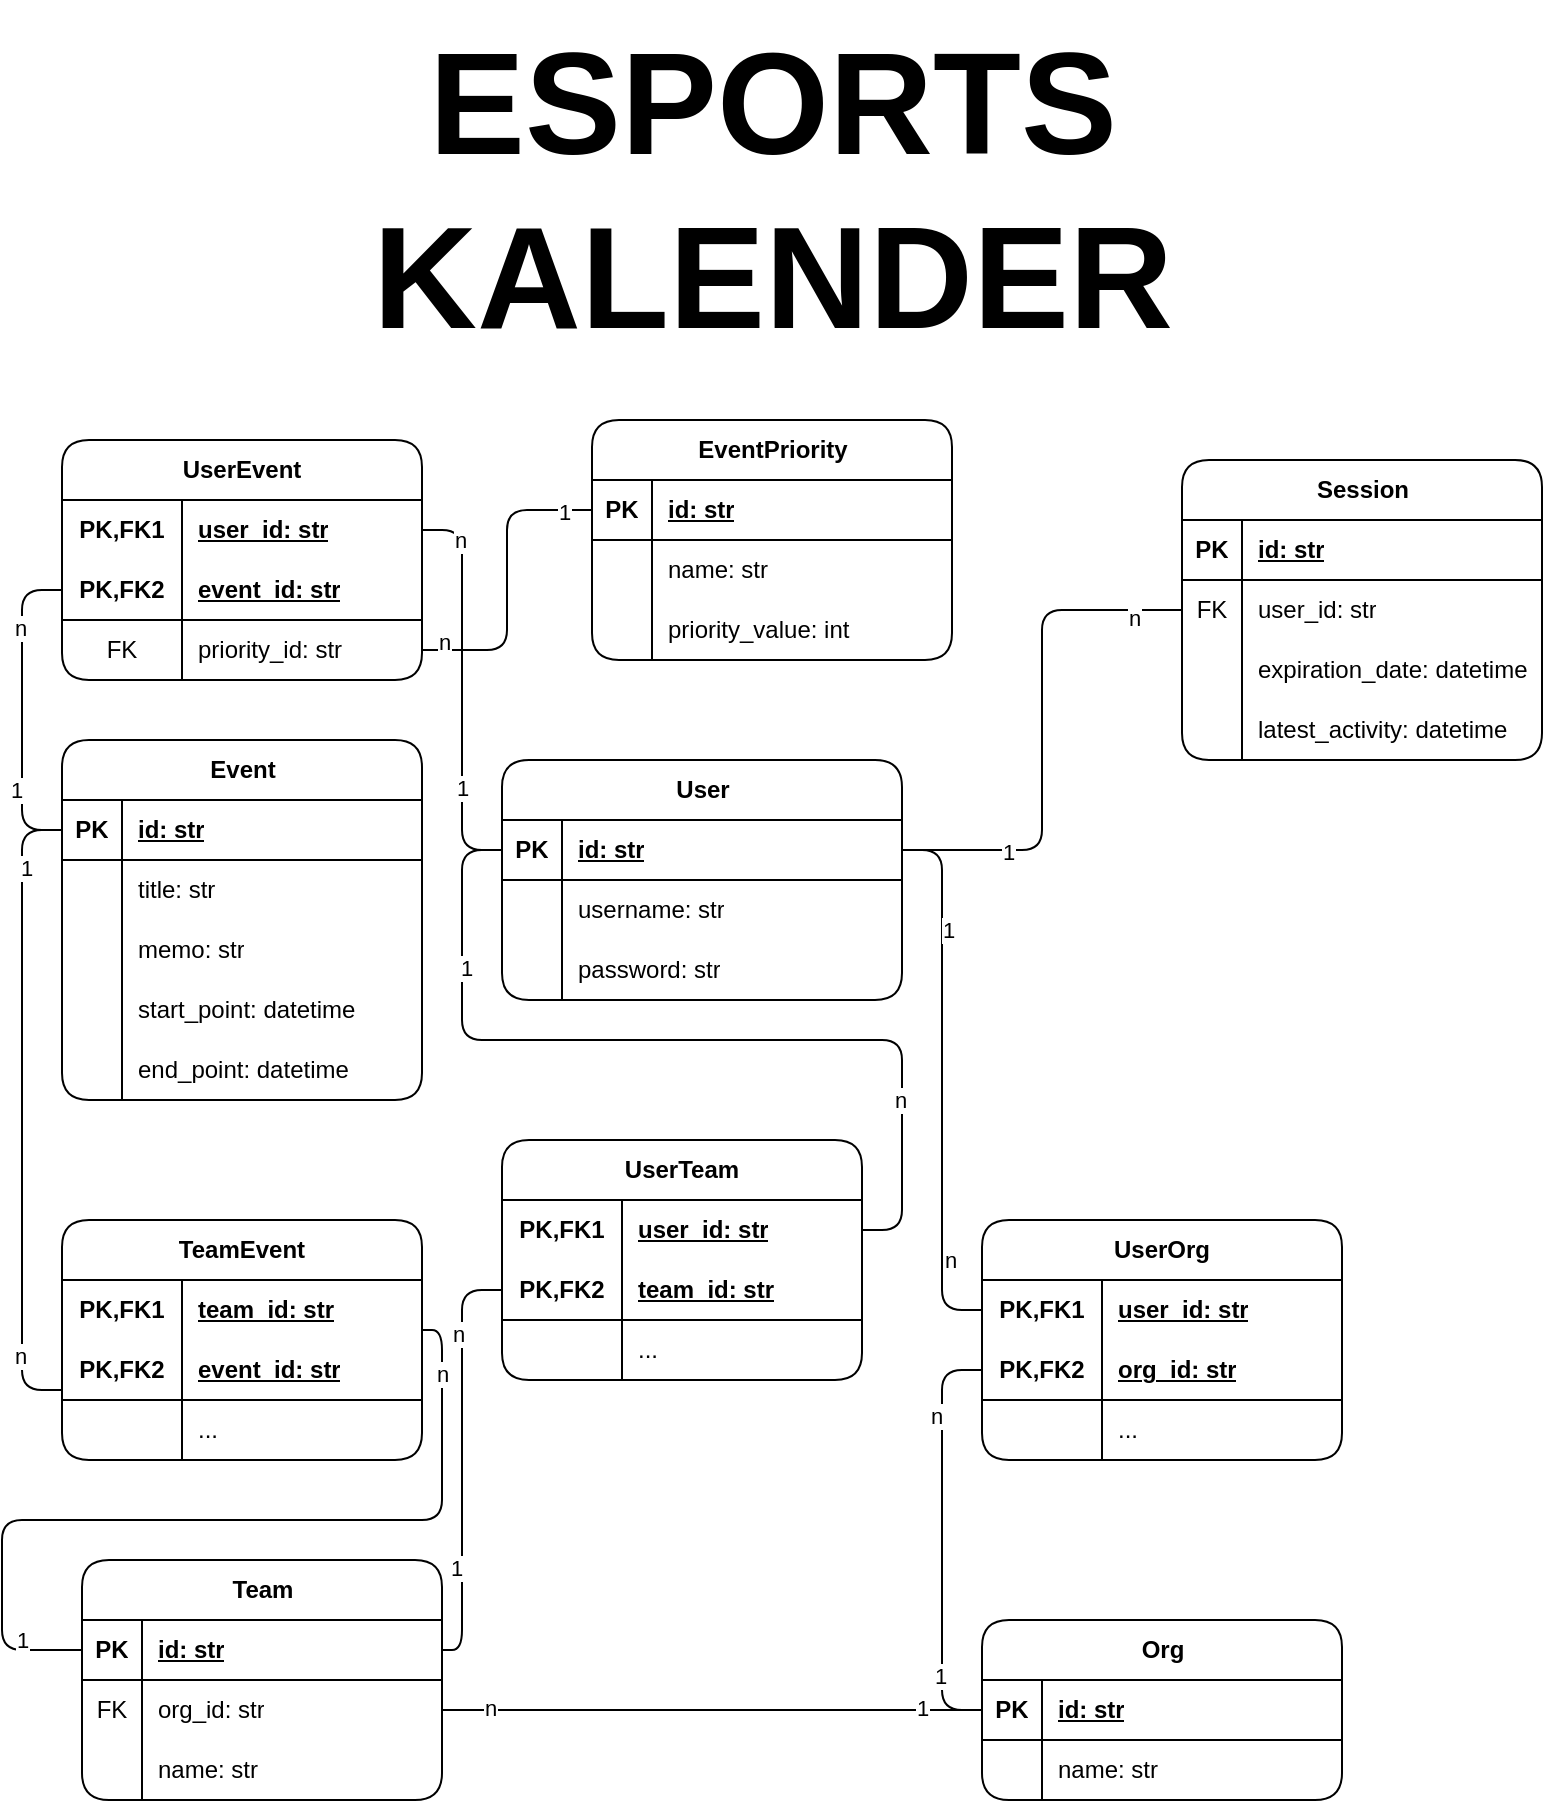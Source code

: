 <mxfile version="21.2.1" type="device">
  <diagram id="R2lEEEUBdFMjLlhIrx00" name="Page-1">
    <mxGraphModel dx="989" dy="549" grid="1" gridSize="10" guides="1" tooltips="1" connect="1" arrows="1" fold="1" page="1" pageScale="1" pageWidth="850" pageHeight="1100" background="none" math="0" shadow="0" extFonts="Permanent Marker^https://fonts.googleapis.com/css?family=Permanent+Marker">
      <root>
        <mxCell id="0" />
        <mxCell id="1" parent="0" />
        <mxCell id="Rn2ORhueUKWl3NBrO15G-1" value="Session" style="shape=table;startSize=30;container=1;collapsible=1;childLayout=tableLayout;fixedRows=1;rowLines=0;fontStyle=1;align=center;resizeLast=1;html=1;rounded=1;" parent="1" vertex="1">
          <mxGeometry x="630" y="280" width="180" height="150" as="geometry" />
        </mxCell>
        <mxCell id="Rn2ORhueUKWl3NBrO15G-2" value="" style="shape=tableRow;horizontal=0;startSize=0;swimlaneHead=0;swimlaneBody=0;fillColor=none;collapsible=0;dropTarget=0;points=[[0,0.5],[1,0.5]];portConstraint=eastwest;top=0;left=0;right=0;bottom=1;rounded=1;" parent="Rn2ORhueUKWl3NBrO15G-1" vertex="1">
          <mxGeometry y="30" width="180" height="30" as="geometry" />
        </mxCell>
        <mxCell id="Rn2ORhueUKWl3NBrO15G-3" value="PK" style="shape=partialRectangle;connectable=0;fillColor=none;top=0;left=0;bottom=0;right=0;fontStyle=1;overflow=hidden;whiteSpace=wrap;html=1;rounded=1;" parent="Rn2ORhueUKWl3NBrO15G-2" vertex="1">
          <mxGeometry width="30" height="30" as="geometry">
            <mxRectangle width="30" height="30" as="alternateBounds" />
          </mxGeometry>
        </mxCell>
        <mxCell id="Rn2ORhueUKWl3NBrO15G-4" value="id: str" style="shape=partialRectangle;connectable=0;fillColor=none;top=0;left=0;bottom=0;right=0;align=left;spacingLeft=6;fontStyle=5;overflow=hidden;whiteSpace=wrap;html=1;rounded=1;" parent="Rn2ORhueUKWl3NBrO15G-2" vertex="1">
          <mxGeometry x="30" width="150" height="30" as="geometry">
            <mxRectangle width="150" height="30" as="alternateBounds" />
          </mxGeometry>
        </mxCell>
        <mxCell id="Rn2ORhueUKWl3NBrO15G-5" value="" style="shape=tableRow;horizontal=0;startSize=0;swimlaneHead=0;swimlaneBody=0;fillColor=none;collapsible=0;dropTarget=0;points=[[0,0.5],[1,0.5]];portConstraint=eastwest;top=0;left=0;right=0;bottom=0;rounded=1;" parent="Rn2ORhueUKWl3NBrO15G-1" vertex="1">
          <mxGeometry y="60" width="180" height="30" as="geometry" />
        </mxCell>
        <mxCell id="Rn2ORhueUKWl3NBrO15G-6" value="FK" style="shape=partialRectangle;connectable=0;fillColor=none;top=0;left=0;bottom=0;right=0;editable=1;overflow=hidden;whiteSpace=wrap;html=1;rounded=1;" parent="Rn2ORhueUKWl3NBrO15G-5" vertex="1">
          <mxGeometry width="30" height="30" as="geometry">
            <mxRectangle width="30" height="30" as="alternateBounds" />
          </mxGeometry>
        </mxCell>
        <mxCell id="Rn2ORhueUKWl3NBrO15G-7" value="user_id: str" style="shape=partialRectangle;connectable=0;fillColor=none;top=0;left=0;bottom=0;right=0;align=left;spacingLeft=6;overflow=hidden;whiteSpace=wrap;html=1;rounded=1;" parent="Rn2ORhueUKWl3NBrO15G-5" vertex="1">
          <mxGeometry x="30" width="150" height="30" as="geometry">
            <mxRectangle width="150" height="30" as="alternateBounds" />
          </mxGeometry>
        </mxCell>
        <mxCell id="Rn2ORhueUKWl3NBrO15G-8" value="" style="shape=tableRow;horizontal=0;startSize=0;swimlaneHead=0;swimlaneBody=0;fillColor=none;collapsible=0;dropTarget=0;points=[[0,0.5],[1,0.5]];portConstraint=eastwest;top=0;left=0;right=0;bottom=0;rounded=1;" parent="Rn2ORhueUKWl3NBrO15G-1" vertex="1">
          <mxGeometry y="90" width="180" height="30" as="geometry" />
        </mxCell>
        <mxCell id="Rn2ORhueUKWl3NBrO15G-9" value="" style="shape=partialRectangle;connectable=0;fillColor=none;top=0;left=0;bottom=0;right=0;editable=1;overflow=hidden;whiteSpace=wrap;html=1;rounded=1;" parent="Rn2ORhueUKWl3NBrO15G-8" vertex="1">
          <mxGeometry width="30" height="30" as="geometry">
            <mxRectangle width="30" height="30" as="alternateBounds" />
          </mxGeometry>
        </mxCell>
        <mxCell id="Rn2ORhueUKWl3NBrO15G-10" value="expiration_date: datetime" style="shape=partialRectangle;connectable=0;fillColor=none;top=0;left=0;bottom=0;right=0;align=left;spacingLeft=6;overflow=hidden;whiteSpace=wrap;html=1;rounded=1;" parent="Rn2ORhueUKWl3NBrO15G-8" vertex="1">
          <mxGeometry x="30" width="150" height="30" as="geometry">
            <mxRectangle width="150" height="30" as="alternateBounds" />
          </mxGeometry>
        </mxCell>
        <mxCell id="Rn2ORhueUKWl3NBrO15G-11" value="" style="shape=tableRow;horizontal=0;startSize=0;swimlaneHead=0;swimlaneBody=0;fillColor=none;collapsible=0;dropTarget=0;points=[[0,0.5],[1,0.5]];portConstraint=eastwest;top=0;left=0;right=0;bottom=0;rounded=1;" parent="Rn2ORhueUKWl3NBrO15G-1" vertex="1">
          <mxGeometry y="120" width="180" height="30" as="geometry" />
        </mxCell>
        <mxCell id="Rn2ORhueUKWl3NBrO15G-12" value="" style="shape=partialRectangle;connectable=0;fillColor=none;top=0;left=0;bottom=0;right=0;editable=1;overflow=hidden;whiteSpace=wrap;html=1;rounded=1;" parent="Rn2ORhueUKWl3NBrO15G-11" vertex="1">
          <mxGeometry width="30" height="30" as="geometry">
            <mxRectangle width="30" height="30" as="alternateBounds" />
          </mxGeometry>
        </mxCell>
        <mxCell id="Rn2ORhueUKWl3NBrO15G-13" value="latest_activity: datetime" style="shape=partialRectangle;connectable=0;fillColor=none;top=0;left=0;bottom=0;right=0;align=left;spacingLeft=6;overflow=hidden;whiteSpace=wrap;html=1;rounded=1;" parent="Rn2ORhueUKWl3NBrO15G-11" vertex="1">
          <mxGeometry x="30" width="150" height="30" as="geometry">
            <mxRectangle width="150" height="30" as="alternateBounds" />
          </mxGeometry>
        </mxCell>
        <mxCell id="Rn2ORhueUKWl3NBrO15G-14" value="User" style="shape=table;startSize=30;container=1;collapsible=1;childLayout=tableLayout;fixedRows=1;rowLines=0;fontStyle=1;align=center;resizeLast=1;html=1;rounded=1;" parent="1" vertex="1">
          <mxGeometry x="290" y="430" width="200" height="120" as="geometry" />
        </mxCell>
        <mxCell id="Rn2ORhueUKWl3NBrO15G-15" value="" style="shape=tableRow;horizontal=0;startSize=0;swimlaneHead=0;swimlaneBody=0;fillColor=none;collapsible=0;dropTarget=0;points=[[0,0.5],[1,0.5]];portConstraint=eastwest;top=0;left=0;right=0;bottom=1;rounded=1;" parent="Rn2ORhueUKWl3NBrO15G-14" vertex="1">
          <mxGeometry y="30" width="200" height="30" as="geometry" />
        </mxCell>
        <mxCell id="Rn2ORhueUKWl3NBrO15G-16" value="PK" style="shape=partialRectangle;connectable=0;fillColor=none;top=0;left=0;bottom=0;right=0;fontStyle=1;overflow=hidden;whiteSpace=wrap;html=1;rounded=1;" parent="Rn2ORhueUKWl3NBrO15G-15" vertex="1">
          <mxGeometry width="30" height="30" as="geometry">
            <mxRectangle width="30" height="30" as="alternateBounds" />
          </mxGeometry>
        </mxCell>
        <mxCell id="Rn2ORhueUKWl3NBrO15G-17" value="id: str" style="shape=partialRectangle;connectable=0;fillColor=none;top=0;left=0;bottom=0;right=0;align=left;spacingLeft=6;fontStyle=5;overflow=hidden;whiteSpace=wrap;html=1;rounded=1;" parent="Rn2ORhueUKWl3NBrO15G-15" vertex="1">
          <mxGeometry x="30" width="170" height="30" as="geometry">
            <mxRectangle width="170" height="30" as="alternateBounds" />
          </mxGeometry>
        </mxCell>
        <mxCell id="Rn2ORhueUKWl3NBrO15G-18" value="" style="shape=tableRow;horizontal=0;startSize=0;swimlaneHead=0;swimlaneBody=0;fillColor=none;collapsible=0;dropTarget=0;points=[[0,0.5],[1,0.5]];portConstraint=eastwest;top=0;left=0;right=0;bottom=0;rounded=1;" parent="Rn2ORhueUKWl3NBrO15G-14" vertex="1">
          <mxGeometry y="60" width="200" height="30" as="geometry" />
        </mxCell>
        <mxCell id="Rn2ORhueUKWl3NBrO15G-19" value="" style="shape=partialRectangle;connectable=0;fillColor=none;top=0;left=0;bottom=0;right=0;editable=1;overflow=hidden;whiteSpace=wrap;html=1;rounded=1;" parent="Rn2ORhueUKWl3NBrO15G-18" vertex="1">
          <mxGeometry width="30" height="30" as="geometry">
            <mxRectangle width="30" height="30" as="alternateBounds" />
          </mxGeometry>
        </mxCell>
        <mxCell id="Rn2ORhueUKWl3NBrO15G-20" value="username: str" style="shape=partialRectangle;connectable=0;fillColor=none;top=0;left=0;bottom=0;right=0;align=left;spacingLeft=6;overflow=hidden;whiteSpace=wrap;html=1;rounded=1;" parent="Rn2ORhueUKWl3NBrO15G-18" vertex="1">
          <mxGeometry x="30" width="170" height="30" as="geometry">
            <mxRectangle width="170" height="30" as="alternateBounds" />
          </mxGeometry>
        </mxCell>
        <mxCell id="Rn2ORhueUKWl3NBrO15G-21" value="" style="shape=tableRow;horizontal=0;startSize=0;swimlaneHead=0;swimlaneBody=0;fillColor=none;collapsible=0;dropTarget=0;points=[[0,0.5],[1,0.5]];portConstraint=eastwest;top=0;left=0;right=0;bottom=0;rounded=1;" parent="Rn2ORhueUKWl3NBrO15G-14" vertex="1">
          <mxGeometry y="90" width="200" height="30" as="geometry" />
        </mxCell>
        <mxCell id="Rn2ORhueUKWl3NBrO15G-22" value="" style="shape=partialRectangle;connectable=0;fillColor=none;top=0;left=0;bottom=0;right=0;editable=1;overflow=hidden;whiteSpace=wrap;html=1;rounded=1;" parent="Rn2ORhueUKWl3NBrO15G-21" vertex="1">
          <mxGeometry width="30" height="30" as="geometry">
            <mxRectangle width="30" height="30" as="alternateBounds" />
          </mxGeometry>
        </mxCell>
        <mxCell id="Rn2ORhueUKWl3NBrO15G-23" value="password: str" style="shape=partialRectangle;connectable=0;fillColor=none;top=0;left=0;bottom=0;right=0;align=left;spacingLeft=6;overflow=hidden;whiteSpace=wrap;html=1;rounded=1;" parent="Rn2ORhueUKWl3NBrO15G-21" vertex="1">
          <mxGeometry x="30" width="170" height="30" as="geometry">
            <mxRectangle width="170" height="30" as="alternateBounds" />
          </mxGeometry>
        </mxCell>
        <mxCell id="Rn2ORhueUKWl3NBrO15G-40" value="Event" style="shape=table;startSize=30;container=1;collapsible=1;childLayout=tableLayout;fixedRows=1;rowLines=0;fontStyle=1;align=center;resizeLast=1;html=1;rounded=1;" parent="1" vertex="1">
          <mxGeometry x="70" y="420" width="180" height="180" as="geometry" />
        </mxCell>
        <mxCell id="Rn2ORhueUKWl3NBrO15G-41" value="" style="shape=tableRow;horizontal=0;startSize=0;swimlaneHead=0;swimlaneBody=0;fillColor=none;collapsible=0;dropTarget=0;points=[[0,0.5],[1,0.5]];portConstraint=eastwest;top=0;left=0;right=0;bottom=1;rounded=1;" parent="Rn2ORhueUKWl3NBrO15G-40" vertex="1">
          <mxGeometry y="30" width="180" height="30" as="geometry" />
        </mxCell>
        <mxCell id="Rn2ORhueUKWl3NBrO15G-42" value="PK" style="shape=partialRectangle;connectable=0;fillColor=none;top=0;left=0;bottom=0;right=0;fontStyle=1;overflow=hidden;whiteSpace=wrap;html=1;rounded=1;" parent="Rn2ORhueUKWl3NBrO15G-41" vertex="1">
          <mxGeometry width="30" height="30" as="geometry">
            <mxRectangle width="30" height="30" as="alternateBounds" />
          </mxGeometry>
        </mxCell>
        <mxCell id="Rn2ORhueUKWl3NBrO15G-43" value="id: str" style="shape=partialRectangle;connectable=0;fillColor=none;top=0;left=0;bottom=0;right=0;align=left;spacingLeft=6;fontStyle=5;overflow=hidden;whiteSpace=wrap;html=1;rounded=1;" parent="Rn2ORhueUKWl3NBrO15G-41" vertex="1">
          <mxGeometry x="30" width="150" height="30" as="geometry">
            <mxRectangle width="150" height="30" as="alternateBounds" />
          </mxGeometry>
        </mxCell>
        <mxCell id="Rn2ORhueUKWl3NBrO15G-47" value="" style="shape=tableRow;horizontal=0;startSize=0;swimlaneHead=0;swimlaneBody=0;fillColor=none;collapsible=0;dropTarget=0;points=[[0,0.5],[1,0.5]];portConstraint=eastwest;top=0;left=0;right=0;bottom=0;rounded=1;" parent="Rn2ORhueUKWl3NBrO15G-40" vertex="1">
          <mxGeometry y="60" width="180" height="30" as="geometry" />
        </mxCell>
        <mxCell id="Rn2ORhueUKWl3NBrO15G-48" value="" style="shape=partialRectangle;connectable=0;fillColor=none;top=0;left=0;bottom=0;right=0;editable=1;overflow=hidden;whiteSpace=wrap;html=1;rounded=1;" parent="Rn2ORhueUKWl3NBrO15G-47" vertex="1">
          <mxGeometry width="30" height="30" as="geometry">
            <mxRectangle width="30" height="30" as="alternateBounds" />
          </mxGeometry>
        </mxCell>
        <mxCell id="Rn2ORhueUKWl3NBrO15G-49" value="title: str" style="shape=partialRectangle;connectable=0;fillColor=none;top=0;left=0;bottom=0;right=0;align=left;spacingLeft=6;overflow=hidden;whiteSpace=wrap;html=1;rounded=1;" parent="Rn2ORhueUKWl3NBrO15G-47" vertex="1">
          <mxGeometry x="30" width="150" height="30" as="geometry">
            <mxRectangle width="150" height="30" as="alternateBounds" />
          </mxGeometry>
        </mxCell>
        <mxCell id="Rn2ORhueUKWl3NBrO15G-50" value="" style="shape=tableRow;horizontal=0;startSize=0;swimlaneHead=0;swimlaneBody=0;fillColor=none;collapsible=0;dropTarget=0;points=[[0,0.5],[1,0.5]];portConstraint=eastwest;top=0;left=0;right=0;bottom=0;rounded=1;" parent="Rn2ORhueUKWl3NBrO15G-40" vertex="1">
          <mxGeometry y="90" width="180" height="30" as="geometry" />
        </mxCell>
        <mxCell id="Rn2ORhueUKWl3NBrO15G-51" value="" style="shape=partialRectangle;connectable=0;fillColor=none;top=0;left=0;bottom=0;right=0;editable=1;overflow=hidden;whiteSpace=wrap;html=1;rounded=1;" parent="Rn2ORhueUKWl3NBrO15G-50" vertex="1">
          <mxGeometry width="30" height="30" as="geometry">
            <mxRectangle width="30" height="30" as="alternateBounds" />
          </mxGeometry>
        </mxCell>
        <mxCell id="Rn2ORhueUKWl3NBrO15G-52" value="memo: str" style="shape=partialRectangle;connectable=0;fillColor=none;top=0;left=0;bottom=0;right=0;align=left;spacingLeft=6;overflow=hidden;whiteSpace=wrap;html=1;rounded=1;" parent="Rn2ORhueUKWl3NBrO15G-50" vertex="1">
          <mxGeometry x="30" width="150" height="30" as="geometry">
            <mxRectangle width="150" height="30" as="alternateBounds" />
          </mxGeometry>
        </mxCell>
        <mxCell id="Rn2ORhueUKWl3NBrO15G-53" value="" style="shape=tableRow;horizontal=0;startSize=0;swimlaneHead=0;swimlaneBody=0;fillColor=none;collapsible=0;dropTarget=0;points=[[0,0.5],[1,0.5]];portConstraint=eastwest;top=0;left=0;right=0;bottom=0;rounded=1;" parent="Rn2ORhueUKWl3NBrO15G-40" vertex="1">
          <mxGeometry y="120" width="180" height="30" as="geometry" />
        </mxCell>
        <mxCell id="Rn2ORhueUKWl3NBrO15G-54" value="" style="shape=partialRectangle;connectable=0;fillColor=none;top=0;left=0;bottom=0;right=0;editable=1;overflow=hidden;whiteSpace=wrap;html=1;rounded=1;" parent="Rn2ORhueUKWl3NBrO15G-53" vertex="1">
          <mxGeometry width="30" height="30" as="geometry">
            <mxRectangle width="30" height="30" as="alternateBounds" />
          </mxGeometry>
        </mxCell>
        <mxCell id="Rn2ORhueUKWl3NBrO15G-55" value="start_point: datetime" style="shape=partialRectangle;connectable=0;fillColor=none;top=0;left=0;bottom=0;right=0;align=left;spacingLeft=6;overflow=hidden;whiteSpace=wrap;html=1;rounded=1;" parent="Rn2ORhueUKWl3NBrO15G-53" vertex="1">
          <mxGeometry x="30" width="150" height="30" as="geometry">
            <mxRectangle width="150" height="30" as="alternateBounds" />
          </mxGeometry>
        </mxCell>
        <mxCell id="Rn2ORhueUKWl3NBrO15G-56" value="" style="shape=tableRow;horizontal=0;startSize=0;swimlaneHead=0;swimlaneBody=0;fillColor=none;collapsible=0;dropTarget=0;points=[[0,0.5],[1,0.5]];portConstraint=eastwest;top=0;left=0;right=0;bottom=0;rounded=1;" parent="Rn2ORhueUKWl3NBrO15G-40" vertex="1">
          <mxGeometry y="150" width="180" height="30" as="geometry" />
        </mxCell>
        <mxCell id="Rn2ORhueUKWl3NBrO15G-57" value="" style="shape=partialRectangle;connectable=0;fillColor=none;top=0;left=0;bottom=0;right=0;editable=1;overflow=hidden;whiteSpace=wrap;html=1;rounded=1;" parent="Rn2ORhueUKWl3NBrO15G-56" vertex="1">
          <mxGeometry width="30" height="30" as="geometry">
            <mxRectangle width="30" height="30" as="alternateBounds" />
          </mxGeometry>
        </mxCell>
        <mxCell id="Rn2ORhueUKWl3NBrO15G-58" value="end_point: datetime" style="shape=partialRectangle;connectable=0;fillColor=none;top=0;left=0;bottom=0;right=0;align=left;spacingLeft=6;overflow=hidden;whiteSpace=wrap;html=1;rounded=1;" parent="Rn2ORhueUKWl3NBrO15G-56" vertex="1">
          <mxGeometry x="30" width="150" height="30" as="geometry">
            <mxRectangle width="150" height="30" as="alternateBounds" />
          </mxGeometry>
        </mxCell>
        <mxCell id="Rn2ORhueUKWl3NBrO15G-62" style="edgeStyle=orthogonalEdgeStyle;rounded=1;orthogonalLoop=1;jettySize=auto;html=1;entryX=1;entryY=0.5;entryDx=0;entryDy=0;endArrow=none;endFill=0;" parent="1" source="Rn2ORhueUKWl3NBrO15G-5" target="Rn2ORhueUKWl3NBrO15G-15" edge="1">
          <mxGeometry relative="1" as="geometry" />
        </mxCell>
        <mxCell id="Rn2ORhueUKWl3NBrO15G-144" value="1" style="edgeLabel;html=1;align=center;verticalAlign=middle;resizable=0;points=[];rounded=1;" parent="Rn2ORhueUKWl3NBrO15G-62" vertex="1" connectable="0">
          <mxGeometry x="0.592" y="1" relative="1" as="geometry">
            <mxPoint as="offset" />
          </mxGeometry>
        </mxCell>
        <mxCell id="Rn2ORhueUKWl3NBrO15G-145" value="n" style="edgeLabel;html=1;align=center;verticalAlign=middle;resizable=0;points=[];rounded=1;" parent="Rn2ORhueUKWl3NBrO15G-62" vertex="1" connectable="0">
          <mxGeometry x="-0.815" y="4" relative="1" as="geometry">
            <mxPoint as="offset" />
          </mxGeometry>
        </mxCell>
        <mxCell id="Rn2ORhueUKWl3NBrO15G-63" value="Team" style="shape=table;startSize=30;container=1;collapsible=1;childLayout=tableLayout;fixedRows=1;rowLines=0;fontStyle=1;align=center;resizeLast=1;html=1;rounded=1;" parent="1" vertex="1">
          <mxGeometry x="80" y="830" width="180" height="120" as="geometry" />
        </mxCell>
        <mxCell id="Rn2ORhueUKWl3NBrO15G-64" value="" style="shape=tableRow;horizontal=0;startSize=0;swimlaneHead=0;swimlaneBody=0;fillColor=none;collapsible=0;dropTarget=0;points=[[0,0.5],[1,0.5]];portConstraint=eastwest;top=0;left=0;right=0;bottom=1;rounded=1;" parent="Rn2ORhueUKWl3NBrO15G-63" vertex="1">
          <mxGeometry y="30" width="180" height="30" as="geometry" />
        </mxCell>
        <mxCell id="Rn2ORhueUKWl3NBrO15G-65" value="PK" style="shape=partialRectangle;connectable=0;fillColor=none;top=0;left=0;bottom=0;right=0;fontStyle=1;overflow=hidden;whiteSpace=wrap;html=1;rounded=1;" parent="Rn2ORhueUKWl3NBrO15G-64" vertex="1">
          <mxGeometry width="30" height="30" as="geometry">
            <mxRectangle width="30" height="30" as="alternateBounds" />
          </mxGeometry>
        </mxCell>
        <mxCell id="Rn2ORhueUKWl3NBrO15G-66" value="id: str" style="shape=partialRectangle;connectable=0;fillColor=none;top=0;left=0;bottom=0;right=0;align=left;spacingLeft=6;fontStyle=5;overflow=hidden;whiteSpace=wrap;html=1;rounded=1;" parent="Rn2ORhueUKWl3NBrO15G-64" vertex="1">
          <mxGeometry x="30" width="150" height="30" as="geometry">
            <mxRectangle width="150" height="30" as="alternateBounds" />
          </mxGeometry>
        </mxCell>
        <mxCell id="Rn2ORhueUKWl3NBrO15G-67" value="" style="shape=tableRow;horizontal=0;startSize=0;swimlaneHead=0;swimlaneBody=0;fillColor=none;collapsible=0;dropTarget=0;points=[[0,0.5],[1,0.5]];portConstraint=eastwest;top=0;left=0;right=0;bottom=0;rounded=1;" parent="Rn2ORhueUKWl3NBrO15G-63" vertex="1">
          <mxGeometry y="60" width="180" height="30" as="geometry" />
        </mxCell>
        <mxCell id="Rn2ORhueUKWl3NBrO15G-68" value="FK" style="shape=partialRectangle;connectable=0;fillColor=none;top=0;left=0;bottom=0;right=0;editable=1;overflow=hidden;whiteSpace=wrap;html=1;rounded=1;" parent="Rn2ORhueUKWl3NBrO15G-67" vertex="1">
          <mxGeometry width="30" height="30" as="geometry">
            <mxRectangle width="30" height="30" as="alternateBounds" />
          </mxGeometry>
        </mxCell>
        <mxCell id="Rn2ORhueUKWl3NBrO15G-69" value="org_id: str" style="shape=partialRectangle;connectable=0;fillColor=none;top=0;left=0;bottom=0;right=0;align=left;spacingLeft=6;overflow=hidden;whiteSpace=wrap;html=1;rounded=1;" parent="Rn2ORhueUKWl3NBrO15G-67" vertex="1">
          <mxGeometry x="30" width="150" height="30" as="geometry">
            <mxRectangle width="150" height="30" as="alternateBounds" />
          </mxGeometry>
        </mxCell>
        <mxCell id="Rn2ORhueUKWl3NBrO15G-91" value="" style="shape=tableRow;horizontal=0;startSize=0;swimlaneHead=0;swimlaneBody=0;fillColor=none;collapsible=0;dropTarget=0;points=[[0,0.5],[1,0.5]];portConstraint=eastwest;top=0;left=0;right=0;bottom=0;rounded=1;" parent="Rn2ORhueUKWl3NBrO15G-63" vertex="1">
          <mxGeometry y="90" width="180" height="30" as="geometry" />
        </mxCell>
        <mxCell id="Rn2ORhueUKWl3NBrO15G-92" value="" style="shape=partialRectangle;connectable=0;fillColor=none;top=0;left=0;bottom=0;right=0;editable=1;overflow=hidden;whiteSpace=wrap;html=1;rounded=1;" parent="Rn2ORhueUKWl3NBrO15G-91" vertex="1">
          <mxGeometry width="30" height="30" as="geometry">
            <mxRectangle width="30" height="30" as="alternateBounds" />
          </mxGeometry>
        </mxCell>
        <mxCell id="Rn2ORhueUKWl3NBrO15G-93" value="name: str" style="shape=partialRectangle;connectable=0;fillColor=none;top=0;left=0;bottom=0;right=0;align=left;spacingLeft=6;overflow=hidden;whiteSpace=wrap;html=1;rounded=1;" parent="Rn2ORhueUKWl3NBrO15G-91" vertex="1">
          <mxGeometry x="30" width="150" height="30" as="geometry">
            <mxRectangle width="150" height="30" as="alternateBounds" />
          </mxGeometry>
        </mxCell>
        <mxCell id="Rn2ORhueUKWl3NBrO15G-78" value="Org" style="shape=table;startSize=30;container=1;collapsible=1;childLayout=tableLayout;fixedRows=1;rowLines=0;fontStyle=1;align=center;resizeLast=1;html=1;rounded=1;" parent="1" vertex="1">
          <mxGeometry x="530" y="860" width="180" height="90" as="geometry" />
        </mxCell>
        <mxCell id="Rn2ORhueUKWl3NBrO15G-79" value="" style="shape=tableRow;horizontal=0;startSize=0;swimlaneHead=0;swimlaneBody=0;fillColor=none;collapsible=0;dropTarget=0;points=[[0,0.5],[1,0.5]];portConstraint=eastwest;top=0;left=0;right=0;bottom=1;rounded=1;" parent="Rn2ORhueUKWl3NBrO15G-78" vertex="1">
          <mxGeometry y="30" width="180" height="30" as="geometry" />
        </mxCell>
        <mxCell id="Rn2ORhueUKWl3NBrO15G-80" value="PK" style="shape=partialRectangle;connectable=0;fillColor=none;top=0;left=0;bottom=0;right=0;fontStyle=1;overflow=hidden;whiteSpace=wrap;html=1;rounded=1;" parent="Rn2ORhueUKWl3NBrO15G-79" vertex="1">
          <mxGeometry width="30" height="30" as="geometry">
            <mxRectangle width="30" height="30" as="alternateBounds" />
          </mxGeometry>
        </mxCell>
        <mxCell id="Rn2ORhueUKWl3NBrO15G-81" value="id: str" style="shape=partialRectangle;connectable=0;fillColor=none;top=0;left=0;bottom=0;right=0;align=left;spacingLeft=6;fontStyle=5;overflow=hidden;whiteSpace=wrap;html=1;rounded=1;" parent="Rn2ORhueUKWl3NBrO15G-79" vertex="1">
          <mxGeometry x="30" width="150" height="30" as="geometry">
            <mxRectangle width="150" height="30" as="alternateBounds" />
          </mxGeometry>
        </mxCell>
        <mxCell id="Rn2ORhueUKWl3NBrO15G-82" value="" style="shape=tableRow;horizontal=0;startSize=0;swimlaneHead=0;swimlaneBody=0;fillColor=none;collapsible=0;dropTarget=0;points=[[0,0.5],[1,0.5]];portConstraint=eastwest;top=0;left=0;right=0;bottom=0;rounded=1;" parent="Rn2ORhueUKWl3NBrO15G-78" vertex="1">
          <mxGeometry y="60" width="180" height="30" as="geometry" />
        </mxCell>
        <mxCell id="Rn2ORhueUKWl3NBrO15G-83" value="" style="shape=partialRectangle;connectable=0;fillColor=none;top=0;left=0;bottom=0;right=0;editable=1;overflow=hidden;whiteSpace=wrap;html=1;rounded=1;" parent="Rn2ORhueUKWl3NBrO15G-82" vertex="1">
          <mxGeometry width="30" height="30" as="geometry">
            <mxRectangle width="30" height="30" as="alternateBounds" />
          </mxGeometry>
        </mxCell>
        <mxCell id="Rn2ORhueUKWl3NBrO15G-84" value="name: str" style="shape=partialRectangle;connectable=0;fillColor=none;top=0;left=0;bottom=0;right=0;align=left;spacingLeft=6;overflow=hidden;whiteSpace=wrap;html=1;rounded=1;" parent="Rn2ORhueUKWl3NBrO15G-82" vertex="1">
          <mxGeometry x="30" width="150" height="30" as="geometry">
            <mxRectangle width="150" height="30" as="alternateBounds" />
          </mxGeometry>
        </mxCell>
        <mxCell id="Rn2ORhueUKWl3NBrO15G-94" style="edgeStyle=orthogonalEdgeStyle;rounded=1;orthogonalLoop=1;jettySize=auto;html=1;endArrow=none;endFill=0;" parent="1" source="Rn2ORhueUKWl3NBrO15G-67" target="Rn2ORhueUKWl3NBrO15G-79" edge="1">
          <mxGeometry relative="1" as="geometry">
            <mxPoint x="120" y="1010" as="targetPoint" />
          </mxGeometry>
        </mxCell>
        <mxCell id="Rn2ORhueUKWl3NBrO15G-95" value="1" style="edgeLabel;html=1;align=center;verticalAlign=middle;resizable=0;points=[];rounded=1;" parent="Rn2ORhueUKWl3NBrO15G-94" vertex="1" connectable="0">
          <mxGeometry x="0.779" y="1" relative="1" as="geometry">
            <mxPoint as="offset" />
          </mxGeometry>
        </mxCell>
        <mxCell id="Rn2ORhueUKWl3NBrO15G-96" value="n" style="edgeLabel;html=1;align=center;verticalAlign=middle;resizable=0;points=[];rounded=1;" parent="Rn2ORhueUKWl3NBrO15G-94" vertex="1" connectable="0">
          <mxGeometry x="-0.821" y="1" relative="1" as="geometry">
            <mxPoint as="offset" />
          </mxGeometry>
        </mxCell>
        <mxCell id="Rn2ORhueUKWl3NBrO15G-110" value="UserTeam" style="shape=table;startSize=30;container=1;collapsible=1;childLayout=tableLayout;fixedRows=1;rowLines=0;fontStyle=1;align=center;resizeLast=1;html=1;whiteSpace=wrap;rounded=1;" parent="1" vertex="1">
          <mxGeometry x="290" y="620" width="180" height="120" as="geometry" />
        </mxCell>
        <mxCell id="Rn2ORhueUKWl3NBrO15G-111" value="" style="shape=tableRow;horizontal=0;startSize=0;swimlaneHead=0;swimlaneBody=0;fillColor=none;collapsible=0;dropTarget=0;points=[[0,0.5],[1,0.5]];portConstraint=eastwest;top=0;left=0;right=0;bottom=0;html=1;rounded=1;" parent="Rn2ORhueUKWl3NBrO15G-110" vertex="1">
          <mxGeometry y="30" width="180" height="30" as="geometry" />
        </mxCell>
        <mxCell id="Rn2ORhueUKWl3NBrO15G-112" value="PK,FK1" style="shape=partialRectangle;connectable=0;fillColor=none;top=0;left=0;bottom=0;right=0;fontStyle=1;overflow=hidden;html=1;whiteSpace=wrap;rounded=1;" parent="Rn2ORhueUKWl3NBrO15G-111" vertex="1">
          <mxGeometry width="60" height="30" as="geometry">
            <mxRectangle width="60" height="30" as="alternateBounds" />
          </mxGeometry>
        </mxCell>
        <mxCell id="Rn2ORhueUKWl3NBrO15G-113" value="user_id: str" style="shape=partialRectangle;connectable=0;fillColor=none;top=0;left=0;bottom=0;right=0;align=left;spacingLeft=6;fontStyle=5;overflow=hidden;html=1;whiteSpace=wrap;rounded=1;" parent="Rn2ORhueUKWl3NBrO15G-111" vertex="1">
          <mxGeometry x="60" width="120" height="30" as="geometry">
            <mxRectangle width="120" height="30" as="alternateBounds" />
          </mxGeometry>
        </mxCell>
        <mxCell id="Rn2ORhueUKWl3NBrO15G-114" value="" style="shape=tableRow;horizontal=0;startSize=0;swimlaneHead=0;swimlaneBody=0;fillColor=none;collapsible=0;dropTarget=0;points=[[0,0.5],[1,0.5]];portConstraint=eastwest;top=0;left=0;right=0;bottom=1;html=1;rounded=1;" parent="Rn2ORhueUKWl3NBrO15G-110" vertex="1">
          <mxGeometry y="60" width="180" height="30" as="geometry" />
        </mxCell>
        <mxCell id="Rn2ORhueUKWl3NBrO15G-115" value="PK,FK2" style="shape=partialRectangle;connectable=0;fillColor=none;top=0;left=0;bottom=0;right=0;fontStyle=1;overflow=hidden;html=1;whiteSpace=wrap;rounded=1;" parent="Rn2ORhueUKWl3NBrO15G-114" vertex="1">
          <mxGeometry width="60" height="30" as="geometry">
            <mxRectangle width="60" height="30" as="alternateBounds" />
          </mxGeometry>
        </mxCell>
        <mxCell id="Rn2ORhueUKWl3NBrO15G-116" value="team_id: str" style="shape=partialRectangle;connectable=0;fillColor=none;top=0;left=0;bottom=0;right=0;align=left;spacingLeft=6;fontStyle=5;overflow=hidden;html=1;whiteSpace=wrap;rounded=1;" parent="Rn2ORhueUKWl3NBrO15G-114" vertex="1">
          <mxGeometry x="60" width="120" height="30" as="geometry">
            <mxRectangle width="120" height="30" as="alternateBounds" />
          </mxGeometry>
        </mxCell>
        <mxCell id="Rn2ORhueUKWl3NBrO15G-117" value="" style="shape=tableRow;horizontal=0;startSize=0;swimlaneHead=0;swimlaneBody=0;fillColor=none;collapsible=0;dropTarget=0;points=[[0,0.5],[1,0.5]];portConstraint=eastwest;top=0;left=0;right=0;bottom=0;html=1;rounded=1;" parent="Rn2ORhueUKWl3NBrO15G-110" vertex="1">
          <mxGeometry y="90" width="180" height="30" as="geometry" />
        </mxCell>
        <mxCell id="Rn2ORhueUKWl3NBrO15G-118" value="" style="shape=partialRectangle;connectable=0;fillColor=none;top=0;left=0;bottom=0;right=0;editable=1;overflow=hidden;html=1;whiteSpace=wrap;rounded=1;" parent="Rn2ORhueUKWl3NBrO15G-117" vertex="1">
          <mxGeometry width="60" height="30" as="geometry">
            <mxRectangle width="60" height="30" as="alternateBounds" />
          </mxGeometry>
        </mxCell>
        <mxCell id="Rn2ORhueUKWl3NBrO15G-119" value="..." style="shape=partialRectangle;connectable=0;fillColor=none;top=0;left=0;bottom=0;right=0;align=left;spacingLeft=6;overflow=hidden;html=1;whiteSpace=wrap;rounded=1;" parent="Rn2ORhueUKWl3NBrO15G-117" vertex="1">
          <mxGeometry x="60" width="120" height="30" as="geometry">
            <mxRectangle width="120" height="30" as="alternateBounds" />
          </mxGeometry>
        </mxCell>
        <mxCell id="Rn2ORhueUKWl3NBrO15G-123" value="UserOrg" style="shape=table;startSize=30;container=1;collapsible=1;childLayout=tableLayout;fixedRows=1;rowLines=0;fontStyle=1;align=center;resizeLast=1;html=1;whiteSpace=wrap;rounded=1;" parent="1" vertex="1">
          <mxGeometry x="530" y="660" width="180" height="120" as="geometry" />
        </mxCell>
        <mxCell id="Rn2ORhueUKWl3NBrO15G-124" value="" style="shape=tableRow;horizontal=0;startSize=0;swimlaneHead=0;swimlaneBody=0;fillColor=none;collapsible=0;dropTarget=0;points=[[0,0.5],[1,0.5]];portConstraint=eastwest;top=0;left=0;right=0;bottom=0;html=1;rounded=1;" parent="Rn2ORhueUKWl3NBrO15G-123" vertex="1">
          <mxGeometry y="30" width="180" height="30" as="geometry" />
        </mxCell>
        <mxCell id="Rn2ORhueUKWl3NBrO15G-125" value="PK,FK1" style="shape=partialRectangle;connectable=0;fillColor=none;top=0;left=0;bottom=0;right=0;fontStyle=1;overflow=hidden;html=1;whiteSpace=wrap;rounded=1;" parent="Rn2ORhueUKWl3NBrO15G-124" vertex="1">
          <mxGeometry width="60" height="30" as="geometry">
            <mxRectangle width="60" height="30" as="alternateBounds" />
          </mxGeometry>
        </mxCell>
        <mxCell id="Rn2ORhueUKWl3NBrO15G-126" value="user_id: str" style="shape=partialRectangle;connectable=0;fillColor=none;top=0;left=0;bottom=0;right=0;align=left;spacingLeft=6;fontStyle=5;overflow=hidden;html=1;whiteSpace=wrap;rounded=1;" parent="Rn2ORhueUKWl3NBrO15G-124" vertex="1">
          <mxGeometry x="60" width="120" height="30" as="geometry">
            <mxRectangle width="120" height="30" as="alternateBounds" />
          </mxGeometry>
        </mxCell>
        <mxCell id="Rn2ORhueUKWl3NBrO15G-127" value="" style="shape=tableRow;horizontal=0;startSize=0;swimlaneHead=0;swimlaneBody=0;fillColor=none;collapsible=0;dropTarget=0;points=[[0,0.5],[1,0.5]];portConstraint=eastwest;top=0;left=0;right=0;bottom=1;html=1;rounded=1;" parent="Rn2ORhueUKWl3NBrO15G-123" vertex="1">
          <mxGeometry y="60" width="180" height="30" as="geometry" />
        </mxCell>
        <mxCell id="Rn2ORhueUKWl3NBrO15G-128" value="PK,FK2" style="shape=partialRectangle;connectable=0;fillColor=none;top=0;left=0;bottom=0;right=0;fontStyle=1;overflow=hidden;html=1;whiteSpace=wrap;rounded=1;" parent="Rn2ORhueUKWl3NBrO15G-127" vertex="1">
          <mxGeometry width="60" height="30" as="geometry">
            <mxRectangle width="60" height="30" as="alternateBounds" />
          </mxGeometry>
        </mxCell>
        <mxCell id="Rn2ORhueUKWl3NBrO15G-129" value="org_id: str" style="shape=partialRectangle;connectable=0;fillColor=none;top=0;left=0;bottom=0;right=0;align=left;spacingLeft=6;fontStyle=5;overflow=hidden;html=1;whiteSpace=wrap;rounded=1;" parent="Rn2ORhueUKWl3NBrO15G-127" vertex="1">
          <mxGeometry x="60" width="120" height="30" as="geometry">
            <mxRectangle width="120" height="30" as="alternateBounds" />
          </mxGeometry>
        </mxCell>
        <mxCell id="Rn2ORhueUKWl3NBrO15G-130" value="" style="shape=tableRow;horizontal=0;startSize=0;swimlaneHead=0;swimlaneBody=0;fillColor=none;collapsible=0;dropTarget=0;points=[[0,0.5],[1,0.5]];portConstraint=eastwest;top=0;left=0;right=0;bottom=0;html=1;rounded=1;" parent="Rn2ORhueUKWl3NBrO15G-123" vertex="1">
          <mxGeometry y="90" width="180" height="30" as="geometry" />
        </mxCell>
        <mxCell id="Rn2ORhueUKWl3NBrO15G-131" value="" style="shape=partialRectangle;connectable=0;fillColor=none;top=0;left=0;bottom=0;right=0;editable=1;overflow=hidden;html=1;whiteSpace=wrap;rounded=1;" parent="Rn2ORhueUKWl3NBrO15G-130" vertex="1">
          <mxGeometry width="60" height="30" as="geometry">
            <mxRectangle width="60" height="30" as="alternateBounds" />
          </mxGeometry>
        </mxCell>
        <mxCell id="Rn2ORhueUKWl3NBrO15G-132" value="..." style="shape=partialRectangle;connectable=0;fillColor=none;top=0;left=0;bottom=0;right=0;align=left;spacingLeft=6;overflow=hidden;html=1;whiteSpace=wrap;rounded=1;" parent="Rn2ORhueUKWl3NBrO15G-130" vertex="1">
          <mxGeometry x="60" width="120" height="30" as="geometry">
            <mxRectangle width="120" height="30" as="alternateBounds" />
          </mxGeometry>
        </mxCell>
        <mxCell id="Rn2ORhueUKWl3NBrO15G-133" style="edgeStyle=orthogonalEdgeStyle;rounded=1;orthogonalLoop=1;jettySize=auto;html=1;endArrow=none;endFill=0;" parent="1" source="Rn2ORhueUKWl3NBrO15G-15" target="Rn2ORhueUKWl3NBrO15G-124" edge="1">
          <mxGeometry relative="1" as="geometry" />
        </mxCell>
        <mxCell id="Rn2ORhueUKWl3NBrO15G-138" value="1" style="edgeLabel;html=1;align=center;verticalAlign=middle;resizable=0;points=[];rounded=1;" parent="Rn2ORhueUKWl3NBrO15G-133" vertex="1" connectable="0">
          <mxGeometry x="-0.556" y="3" relative="1" as="geometry">
            <mxPoint as="offset" />
          </mxGeometry>
        </mxCell>
        <mxCell id="Rn2ORhueUKWl3NBrO15G-139" value="n" style="edgeLabel;html=1;align=center;verticalAlign=middle;resizable=0;points=[];rounded=1;" parent="Rn2ORhueUKWl3NBrO15G-133" vertex="1" connectable="0">
          <mxGeometry x="0.667" y="4" relative="1" as="geometry">
            <mxPoint as="offset" />
          </mxGeometry>
        </mxCell>
        <mxCell id="Rn2ORhueUKWl3NBrO15G-134" style="edgeStyle=orthogonalEdgeStyle;rounded=1;orthogonalLoop=1;jettySize=auto;html=1;entryX=0;entryY=0.5;entryDx=0;entryDy=0;endArrow=none;endFill=0;" parent="1" source="Rn2ORhueUKWl3NBrO15G-127" target="Rn2ORhueUKWl3NBrO15G-79" edge="1">
          <mxGeometry relative="1" as="geometry" />
        </mxCell>
        <mxCell id="Rn2ORhueUKWl3NBrO15G-140" value="1" style="edgeLabel;html=1;align=center;verticalAlign=middle;resizable=0;points=[];rounded=1;" parent="Rn2ORhueUKWl3NBrO15G-134" vertex="1" connectable="0">
          <mxGeometry x="0.642" y="-1" relative="1" as="geometry">
            <mxPoint as="offset" />
          </mxGeometry>
        </mxCell>
        <mxCell id="Rn2ORhueUKWl3NBrO15G-141" value="n" style="edgeLabel;html=1;align=center;verticalAlign=middle;resizable=0;points=[];rounded=1;" parent="Rn2ORhueUKWl3NBrO15G-134" vertex="1" connectable="0">
          <mxGeometry x="-0.59" y="-3" relative="1" as="geometry">
            <mxPoint as="offset" />
          </mxGeometry>
        </mxCell>
        <mxCell id="Rn2ORhueUKWl3NBrO15G-135" style="edgeStyle=orthogonalEdgeStyle;rounded=1;orthogonalLoop=1;jettySize=auto;html=1;endArrow=none;endFill=0;" parent="1" source="Rn2ORhueUKWl3NBrO15G-111" target="Rn2ORhueUKWl3NBrO15G-15" edge="1">
          <mxGeometry relative="1" as="geometry" />
        </mxCell>
        <mxCell id="Rn2ORhueUKWl3NBrO15G-146" value="1" style="edgeLabel;html=1;align=center;verticalAlign=middle;resizable=0;points=[];rounded=1;" parent="Rn2ORhueUKWl3NBrO15G-135" vertex="1" connectable="0">
          <mxGeometry x="0.652" y="-2" relative="1" as="geometry">
            <mxPoint as="offset" />
          </mxGeometry>
        </mxCell>
        <mxCell id="Rn2ORhueUKWl3NBrO15G-147" value="n" style="edgeLabel;html=1;align=center;verticalAlign=middle;resizable=0;points=[];rounded=1;" parent="Rn2ORhueUKWl3NBrO15G-135" vertex="1" connectable="0">
          <mxGeometry x="-0.622" y="1" relative="1" as="geometry">
            <mxPoint as="offset" />
          </mxGeometry>
        </mxCell>
        <mxCell id="Rn2ORhueUKWl3NBrO15G-136" style="edgeStyle=orthogonalEdgeStyle;rounded=1;orthogonalLoop=1;jettySize=auto;html=1;endArrow=none;endFill=0;" parent="1" source="Rn2ORhueUKWl3NBrO15G-114" target="Rn2ORhueUKWl3NBrO15G-64" edge="1">
          <mxGeometry relative="1" as="geometry">
            <Array as="points">
              <mxPoint x="270" y="695" />
              <mxPoint x="270" y="875" />
            </Array>
          </mxGeometry>
        </mxCell>
        <mxCell id="Rn2ORhueUKWl3NBrO15G-148" value="n" style="edgeLabel;html=1;align=center;verticalAlign=middle;resizable=0;points=[];rounded=1;" parent="Rn2ORhueUKWl3NBrO15G-136" vertex="1" connectable="0">
          <mxGeometry x="-0.6" y="-2" relative="1" as="geometry">
            <mxPoint as="offset" />
          </mxGeometry>
        </mxCell>
        <mxCell id="Rn2ORhueUKWl3NBrO15G-149" value="1" style="edgeLabel;html=1;align=center;verticalAlign=middle;resizable=0;points=[];rounded=1;" parent="Rn2ORhueUKWl3NBrO15G-136" vertex="1" connectable="0">
          <mxGeometry x="0.512" y="-3" relative="1" as="geometry">
            <mxPoint as="offset" />
          </mxGeometry>
        </mxCell>
        <mxCell id="Rn2ORhueUKWl3NBrO15G-150" value="UserEvent" style="shape=table;startSize=30;container=1;collapsible=1;childLayout=tableLayout;fixedRows=1;rowLines=0;fontStyle=1;align=center;resizeLast=1;html=1;whiteSpace=wrap;rounded=1;" parent="1" vertex="1">
          <mxGeometry x="70" y="270" width="180" height="120" as="geometry" />
        </mxCell>
        <mxCell id="Rn2ORhueUKWl3NBrO15G-151" value="" style="shape=tableRow;horizontal=0;startSize=0;swimlaneHead=0;swimlaneBody=0;fillColor=none;collapsible=0;dropTarget=0;points=[[0,0.5],[1,0.5]];portConstraint=eastwest;top=0;left=0;right=0;bottom=0;html=1;rounded=1;" parent="Rn2ORhueUKWl3NBrO15G-150" vertex="1">
          <mxGeometry y="30" width="180" height="30" as="geometry" />
        </mxCell>
        <mxCell id="Rn2ORhueUKWl3NBrO15G-152" value="PK,FK1" style="shape=partialRectangle;connectable=0;fillColor=none;top=0;left=0;bottom=0;right=0;fontStyle=1;overflow=hidden;html=1;whiteSpace=wrap;rounded=1;" parent="Rn2ORhueUKWl3NBrO15G-151" vertex="1">
          <mxGeometry width="60" height="30" as="geometry">
            <mxRectangle width="60" height="30" as="alternateBounds" />
          </mxGeometry>
        </mxCell>
        <mxCell id="Rn2ORhueUKWl3NBrO15G-153" value="user_id: str" style="shape=partialRectangle;connectable=0;fillColor=none;top=0;left=0;bottom=0;right=0;align=left;spacingLeft=6;fontStyle=5;overflow=hidden;html=1;whiteSpace=wrap;rounded=1;" parent="Rn2ORhueUKWl3NBrO15G-151" vertex="1">
          <mxGeometry x="60" width="120" height="30" as="geometry">
            <mxRectangle width="120" height="30" as="alternateBounds" />
          </mxGeometry>
        </mxCell>
        <mxCell id="Rn2ORhueUKWl3NBrO15G-154" value="" style="shape=tableRow;horizontal=0;startSize=0;swimlaneHead=0;swimlaneBody=0;fillColor=none;collapsible=0;dropTarget=0;points=[[0,0.5],[1,0.5]];portConstraint=eastwest;top=0;left=0;right=0;bottom=1;html=1;rounded=1;" parent="Rn2ORhueUKWl3NBrO15G-150" vertex="1">
          <mxGeometry y="60" width="180" height="30" as="geometry" />
        </mxCell>
        <mxCell id="Rn2ORhueUKWl3NBrO15G-155" value="PK,FK2" style="shape=partialRectangle;connectable=0;fillColor=none;top=0;left=0;bottom=0;right=0;fontStyle=1;overflow=hidden;html=1;whiteSpace=wrap;rounded=1;" parent="Rn2ORhueUKWl3NBrO15G-154" vertex="1">
          <mxGeometry width="60" height="30" as="geometry">
            <mxRectangle width="60" height="30" as="alternateBounds" />
          </mxGeometry>
        </mxCell>
        <mxCell id="Rn2ORhueUKWl3NBrO15G-156" value="event_id: str" style="shape=partialRectangle;connectable=0;fillColor=none;top=0;left=0;bottom=0;right=0;align=left;spacingLeft=6;fontStyle=5;overflow=hidden;html=1;whiteSpace=wrap;rounded=1;" parent="Rn2ORhueUKWl3NBrO15G-154" vertex="1">
          <mxGeometry x="60" width="120" height="30" as="geometry">
            <mxRectangle width="120" height="30" as="alternateBounds" />
          </mxGeometry>
        </mxCell>
        <mxCell id="Rn2ORhueUKWl3NBrO15G-160" value="" style="shape=tableRow;horizontal=0;startSize=0;swimlaneHead=0;swimlaneBody=0;fillColor=none;collapsible=0;dropTarget=0;points=[[0,0.5],[1,0.5]];portConstraint=eastwest;top=0;left=0;right=0;bottom=0;html=1;rounded=1;" parent="Rn2ORhueUKWl3NBrO15G-150" vertex="1">
          <mxGeometry y="90" width="180" height="30" as="geometry" />
        </mxCell>
        <mxCell id="Rn2ORhueUKWl3NBrO15G-161" value="FK" style="shape=partialRectangle;connectable=0;fillColor=none;top=0;left=0;bottom=0;right=0;editable=1;overflow=hidden;html=1;whiteSpace=wrap;rounded=1;" parent="Rn2ORhueUKWl3NBrO15G-160" vertex="1">
          <mxGeometry width="60" height="30" as="geometry">
            <mxRectangle width="60" height="30" as="alternateBounds" />
          </mxGeometry>
        </mxCell>
        <mxCell id="Rn2ORhueUKWl3NBrO15G-162" value="priority_id: str" style="shape=partialRectangle;connectable=0;fillColor=none;top=0;left=0;bottom=0;right=0;align=left;spacingLeft=6;overflow=hidden;html=1;whiteSpace=wrap;rounded=1;" parent="Rn2ORhueUKWl3NBrO15G-160" vertex="1">
          <mxGeometry x="60" width="120" height="30" as="geometry">
            <mxRectangle width="120" height="30" as="alternateBounds" />
          </mxGeometry>
        </mxCell>
        <mxCell id="Rn2ORhueUKWl3NBrO15G-163" style="edgeStyle=orthogonalEdgeStyle;rounded=1;orthogonalLoop=1;jettySize=auto;html=1;endArrow=none;endFill=0;" parent="1" source="Rn2ORhueUKWl3NBrO15G-151" target="Rn2ORhueUKWl3NBrO15G-15" edge="1">
          <mxGeometry relative="1" as="geometry" />
        </mxCell>
        <mxCell id="Rn2ORhueUKWl3NBrO15G-177" value="1" style="edgeLabel;html=1;align=center;verticalAlign=middle;resizable=0;points=[];rounded=1;" parent="Rn2ORhueUKWl3NBrO15G-163" vertex="1" connectable="0">
          <mxGeometry x="0.49" relative="1" as="geometry">
            <mxPoint as="offset" />
          </mxGeometry>
        </mxCell>
        <mxCell id="Rn2ORhueUKWl3NBrO15G-178" value="n" style="edgeLabel;html=1;align=center;verticalAlign=middle;resizable=0;points=[];rounded=1;" parent="Rn2ORhueUKWl3NBrO15G-163" vertex="1" connectable="0">
          <mxGeometry x="-0.67" y="-1" relative="1" as="geometry">
            <mxPoint y="-8" as="offset" />
          </mxGeometry>
        </mxCell>
        <mxCell id="Rn2ORhueUKWl3NBrO15G-164" style="edgeStyle=orthogonalEdgeStyle;rounded=1;orthogonalLoop=1;jettySize=auto;html=1;entryX=0;entryY=0.5;entryDx=0;entryDy=0;endArrow=none;endFill=0;" parent="1" source="Rn2ORhueUKWl3NBrO15G-154" target="Rn2ORhueUKWl3NBrO15G-41" edge="1">
          <mxGeometry relative="1" as="geometry" />
        </mxCell>
        <mxCell id="Rn2ORhueUKWl3NBrO15G-192" value="1" style="edgeLabel;html=1;align=center;verticalAlign=middle;resizable=0;points=[];rounded=1;" parent="Rn2ORhueUKWl3NBrO15G-164" vertex="1" connectable="0">
          <mxGeometry x="0.5" y="-3" relative="1" as="geometry">
            <mxPoint as="offset" />
          </mxGeometry>
        </mxCell>
        <mxCell id="Rn2ORhueUKWl3NBrO15G-193" value="n" style="edgeLabel;html=1;align=center;verticalAlign=middle;resizable=0;points=[];rounded=1;" parent="Rn2ORhueUKWl3NBrO15G-164" vertex="1" connectable="0">
          <mxGeometry x="-0.512" y="-1" relative="1" as="geometry">
            <mxPoint as="offset" />
          </mxGeometry>
        </mxCell>
        <mxCell id="Rn2ORhueUKWl3NBrO15G-179" value="TeamEvent" style="shape=table;startSize=30;container=1;collapsible=1;childLayout=tableLayout;fixedRows=1;rowLines=0;fontStyle=1;align=center;resizeLast=1;html=1;whiteSpace=wrap;rounded=1;" parent="1" vertex="1">
          <mxGeometry x="70" y="660" width="180" height="120" as="geometry" />
        </mxCell>
        <mxCell id="Rn2ORhueUKWl3NBrO15G-180" value="" style="shape=tableRow;horizontal=0;startSize=0;swimlaneHead=0;swimlaneBody=0;fillColor=none;collapsible=0;dropTarget=0;points=[[0,0.5],[1,0.5]];portConstraint=eastwest;top=0;left=0;right=0;bottom=0;html=1;rounded=1;" parent="Rn2ORhueUKWl3NBrO15G-179" vertex="1">
          <mxGeometry y="30" width="180" height="30" as="geometry" />
        </mxCell>
        <mxCell id="Rn2ORhueUKWl3NBrO15G-181" value="PK,FK1" style="shape=partialRectangle;connectable=0;fillColor=none;top=0;left=0;bottom=0;right=0;fontStyle=1;overflow=hidden;html=1;whiteSpace=wrap;rounded=1;" parent="Rn2ORhueUKWl3NBrO15G-180" vertex="1">
          <mxGeometry width="60" height="30" as="geometry">
            <mxRectangle width="60" height="30" as="alternateBounds" />
          </mxGeometry>
        </mxCell>
        <mxCell id="Rn2ORhueUKWl3NBrO15G-182" value="team_id: str" style="shape=partialRectangle;connectable=0;fillColor=none;top=0;left=0;bottom=0;right=0;align=left;spacingLeft=6;fontStyle=5;overflow=hidden;html=1;whiteSpace=wrap;rounded=1;" parent="Rn2ORhueUKWl3NBrO15G-180" vertex="1">
          <mxGeometry x="60" width="120" height="30" as="geometry">
            <mxRectangle width="120" height="30" as="alternateBounds" />
          </mxGeometry>
        </mxCell>
        <mxCell id="Rn2ORhueUKWl3NBrO15G-183" value="" style="shape=tableRow;horizontal=0;startSize=0;swimlaneHead=0;swimlaneBody=0;fillColor=none;collapsible=0;dropTarget=0;points=[[0,0.5],[1,0.5]];portConstraint=eastwest;top=0;left=0;right=0;bottom=1;html=1;rounded=1;" parent="Rn2ORhueUKWl3NBrO15G-179" vertex="1">
          <mxGeometry y="60" width="180" height="30" as="geometry" />
        </mxCell>
        <mxCell id="Rn2ORhueUKWl3NBrO15G-184" value="PK,FK2" style="shape=partialRectangle;connectable=0;fillColor=none;top=0;left=0;bottom=0;right=0;fontStyle=1;overflow=hidden;html=1;whiteSpace=wrap;rounded=1;" parent="Rn2ORhueUKWl3NBrO15G-183" vertex="1">
          <mxGeometry width="60" height="30" as="geometry">
            <mxRectangle width="60" height="30" as="alternateBounds" />
          </mxGeometry>
        </mxCell>
        <mxCell id="Rn2ORhueUKWl3NBrO15G-185" value="event_id: str" style="shape=partialRectangle;connectable=0;fillColor=none;top=0;left=0;bottom=0;right=0;align=left;spacingLeft=6;fontStyle=5;overflow=hidden;html=1;whiteSpace=wrap;rounded=1;" parent="Rn2ORhueUKWl3NBrO15G-183" vertex="1">
          <mxGeometry x="60" width="120" height="30" as="geometry">
            <mxRectangle width="120" height="30" as="alternateBounds" />
          </mxGeometry>
        </mxCell>
        <mxCell id="Rn2ORhueUKWl3NBrO15G-186" value="" style="shape=tableRow;horizontal=0;startSize=0;swimlaneHead=0;swimlaneBody=0;fillColor=none;collapsible=0;dropTarget=0;points=[[0,0.5],[1,0.5]];portConstraint=eastwest;top=0;left=0;right=0;bottom=0;html=1;rounded=1;" parent="Rn2ORhueUKWl3NBrO15G-179" vertex="1">
          <mxGeometry y="90" width="180" height="30" as="geometry" />
        </mxCell>
        <mxCell id="Rn2ORhueUKWl3NBrO15G-187" value="" style="shape=partialRectangle;connectable=0;fillColor=none;top=0;left=0;bottom=0;right=0;editable=1;overflow=hidden;html=1;whiteSpace=wrap;rounded=1;" parent="Rn2ORhueUKWl3NBrO15G-186" vertex="1">
          <mxGeometry width="60" height="30" as="geometry">
            <mxRectangle width="60" height="30" as="alternateBounds" />
          </mxGeometry>
        </mxCell>
        <mxCell id="Rn2ORhueUKWl3NBrO15G-188" value="..." style="shape=partialRectangle;connectable=0;fillColor=none;top=0;left=0;bottom=0;right=0;align=left;spacingLeft=6;overflow=hidden;html=1;whiteSpace=wrap;rounded=1;" parent="Rn2ORhueUKWl3NBrO15G-186" vertex="1">
          <mxGeometry x="60" width="120" height="30" as="geometry">
            <mxRectangle width="120" height="30" as="alternateBounds" />
          </mxGeometry>
        </mxCell>
        <mxCell id="Rn2ORhueUKWl3NBrO15G-190" style="edgeStyle=orthogonalEdgeStyle;rounded=1;orthogonalLoop=1;jettySize=auto;html=1;endArrow=none;endFill=0;" parent="1" source="Rn2ORhueUKWl3NBrO15G-180" target="Rn2ORhueUKWl3NBrO15G-64" edge="1">
          <mxGeometry relative="1" as="geometry">
            <mxPoint x="40" y="880" as="targetPoint" />
            <Array as="points">
              <mxPoint x="260" y="715" />
              <mxPoint x="260" y="810" />
              <mxPoint x="40" y="810" />
              <mxPoint x="40" y="875" />
            </Array>
          </mxGeometry>
        </mxCell>
        <mxCell id="Rn2ORhueUKWl3NBrO15G-196" value="n" style="edgeLabel;html=1;align=center;verticalAlign=middle;resizable=0;points=[];rounded=1;" parent="Rn2ORhueUKWl3NBrO15G-190" vertex="1" connectable="0">
          <mxGeometry x="-0.851" relative="1" as="geometry">
            <mxPoint as="offset" />
          </mxGeometry>
        </mxCell>
        <mxCell id="Rn2ORhueUKWl3NBrO15G-197" value="1" style="edgeLabel;html=1;align=center;verticalAlign=middle;resizable=0;points=[];rounded=1;" parent="Rn2ORhueUKWl3NBrO15G-190" vertex="1" connectable="0">
          <mxGeometry x="0.251" y="5" relative="1" as="geometry">
            <mxPoint x="-46" y="55" as="offset" />
          </mxGeometry>
        </mxCell>
        <mxCell id="Rn2ORhueUKWl3NBrO15G-191" style="edgeStyle=orthogonalEdgeStyle;rounded=1;orthogonalLoop=1;jettySize=auto;html=1;endArrow=none;endFill=0;" parent="1" source="Rn2ORhueUKWl3NBrO15G-183" target="Rn2ORhueUKWl3NBrO15G-41" edge="1">
          <mxGeometry relative="1" as="geometry">
            <Array as="points">
              <mxPoint x="50" y="745" />
              <mxPoint x="50" y="465" />
            </Array>
          </mxGeometry>
        </mxCell>
        <mxCell id="Rn2ORhueUKWl3NBrO15G-194" value="1" style="edgeLabel;html=1;align=center;verticalAlign=middle;resizable=0;points=[];rounded=1;" parent="Rn2ORhueUKWl3NBrO15G-191" vertex="1" connectable="0">
          <mxGeometry x="0.756" y="-2" relative="1" as="geometry">
            <mxPoint as="offset" />
          </mxGeometry>
        </mxCell>
        <mxCell id="Rn2ORhueUKWl3NBrO15G-195" value="n" style="edgeLabel;html=1;align=center;verticalAlign=middle;resizable=0;points=[];rounded=1;" parent="Rn2ORhueUKWl3NBrO15G-191" vertex="1" connectable="0">
          <mxGeometry x="-0.769" y="1" relative="1" as="geometry">
            <mxPoint as="offset" />
          </mxGeometry>
        </mxCell>
        <mxCell id="ZP4-bKbaL5eWoPtqwCE9-1" value="ESPORTS&lt;br style=&quot;font-size: 72px;&quot;&gt;KALENDER" style="text;html=1;align=center;verticalAlign=middle;resizable=0;points=[];autosize=1;strokeColor=none;fillColor=none;fontStyle=1;fontSize=72;rounded=1;" parent="1" vertex="1">
          <mxGeometry x="215" y="50" width="420" height="190" as="geometry" />
        </mxCell>
        <mxCell id="Af8Ror2PFkg3154C_VT6-11" value="EventPriority" style="shape=table;startSize=30;container=1;collapsible=1;childLayout=tableLayout;fixedRows=1;rowLines=0;fontStyle=1;align=center;resizeLast=1;html=1;rounded=1;" vertex="1" parent="1">
          <mxGeometry x="335" y="260" width="180" height="120" as="geometry" />
        </mxCell>
        <mxCell id="Af8Ror2PFkg3154C_VT6-12" value="" style="shape=tableRow;horizontal=0;startSize=0;swimlaneHead=0;swimlaneBody=0;fillColor=none;collapsible=0;dropTarget=0;points=[[0,0.5],[1,0.5]];portConstraint=eastwest;top=0;left=0;right=0;bottom=1;rounded=1;" vertex="1" parent="Af8Ror2PFkg3154C_VT6-11">
          <mxGeometry y="30" width="180" height="30" as="geometry" />
        </mxCell>
        <mxCell id="Af8Ror2PFkg3154C_VT6-13" value="PK" style="shape=partialRectangle;connectable=0;fillColor=none;top=0;left=0;bottom=0;right=0;fontStyle=1;overflow=hidden;whiteSpace=wrap;html=1;rounded=1;" vertex="1" parent="Af8Ror2PFkg3154C_VT6-12">
          <mxGeometry width="30" height="30" as="geometry">
            <mxRectangle width="30" height="30" as="alternateBounds" />
          </mxGeometry>
        </mxCell>
        <mxCell id="Af8Ror2PFkg3154C_VT6-14" value="id: str" style="shape=partialRectangle;connectable=0;fillColor=none;top=0;left=0;bottom=0;right=0;align=left;spacingLeft=6;fontStyle=5;overflow=hidden;whiteSpace=wrap;html=1;rounded=1;" vertex="1" parent="Af8Ror2PFkg3154C_VT6-12">
          <mxGeometry x="30" width="150" height="30" as="geometry">
            <mxRectangle width="150" height="30" as="alternateBounds" />
          </mxGeometry>
        </mxCell>
        <mxCell id="Af8Ror2PFkg3154C_VT6-15" value="" style="shape=tableRow;horizontal=0;startSize=0;swimlaneHead=0;swimlaneBody=0;fillColor=none;collapsible=0;dropTarget=0;points=[[0,0.5],[1,0.5]];portConstraint=eastwest;top=0;left=0;right=0;bottom=0;rounded=1;" vertex="1" parent="Af8Ror2PFkg3154C_VT6-11">
          <mxGeometry y="60" width="180" height="30" as="geometry" />
        </mxCell>
        <mxCell id="Af8Ror2PFkg3154C_VT6-16" value="" style="shape=partialRectangle;connectable=0;fillColor=none;top=0;left=0;bottom=0;right=0;editable=1;overflow=hidden;whiteSpace=wrap;html=1;rounded=1;" vertex="1" parent="Af8Ror2PFkg3154C_VT6-15">
          <mxGeometry width="30" height="30" as="geometry">
            <mxRectangle width="30" height="30" as="alternateBounds" />
          </mxGeometry>
        </mxCell>
        <mxCell id="Af8Ror2PFkg3154C_VT6-17" value="name: str" style="shape=partialRectangle;connectable=0;fillColor=none;top=0;left=0;bottom=0;right=0;align=left;spacingLeft=6;overflow=hidden;whiteSpace=wrap;html=1;rounded=1;" vertex="1" parent="Af8Ror2PFkg3154C_VT6-15">
          <mxGeometry x="30" width="150" height="30" as="geometry">
            <mxRectangle width="150" height="30" as="alternateBounds" />
          </mxGeometry>
        </mxCell>
        <mxCell id="Af8Ror2PFkg3154C_VT6-18" value="" style="shape=tableRow;horizontal=0;startSize=0;swimlaneHead=0;swimlaneBody=0;fillColor=none;collapsible=0;dropTarget=0;points=[[0,0.5],[1,0.5]];portConstraint=eastwest;top=0;left=0;right=0;bottom=0;rounded=1;" vertex="1" parent="Af8Ror2PFkg3154C_VT6-11">
          <mxGeometry y="90" width="180" height="30" as="geometry" />
        </mxCell>
        <mxCell id="Af8Ror2PFkg3154C_VT6-19" value="" style="shape=partialRectangle;connectable=0;fillColor=none;top=0;left=0;bottom=0;right=0;editable=1;overflow=hidden;whiteSpace=wrap;html=1;rounded=1;" vertex="1" parent="Af8Ror2PFkg3154C_VT6-18">
          <mxGeometry width="30" height="30" as="geometry">
            <mxRectangle width="30" height="30" as="alternateBounds" />
          </mxGeometry>
        </mxCell>
        <mxCell id="Af8Ror2PFkg3154C_VT6-20" value="priority_value: int" style="shape=partialRectangle;connectable=0;fillColor=none;top=0;left=0;bottom=0;right=0;align=left;spacingLeft=6;overflow=hidden;whiteSpace=wrap;html=1;rounded=1;" vertex="1" parent="Af8Ror2PFkg3154C_VT6-18">
          <mxGeometry x="30" width="150" height="30" as="geometry">
            <mxRectangle width="150" height="30" as="alternateBounds" />
          </mxGeometry>
        </mxCell>
        <mxCell id="Af8Ror2PFkg3154C_VT6-24" style="edgeStyle=orthogonalEdgeStyle;rounded=1;orthogonalLoop=1;jettySize=auto;html=1;entryX=0;entryY=0.5;entryDx=0;entryDy=0;endArrow=none;endFill=0;" edge="1" parent="1" source="Rn2ORhueUKWl3NBrO15G-160" target="Af8Ror2PFkg3154C_VT6-12">
          <mxGeometry relative="1" as="geometry" />
        </mxCell>
        <mxCell id="Af8Ror2PFkg3154C_VT6-26" value="1" style="edgeLabel;html=1;align=center;verticalAlign=middle;resizable=0;points=[];" vertex="1" connectable="0" parent="Af8Ror2PFkg3154C_VT6-24">
          <mxGeometry x="0.206" y="1" relative="1" as="geometry">
            <mxPoint x="29" y="-18" as="offset" />
          </mxGeometry>
        </mxCell>
        <mxCell id="Af8Ror2PFkg3154C_VT6-28" value="n" style="edgeLabel;html=1;align=center;verticalAlign=middle;resizable=0;points=[];" vertex="1" connectable="0" parent="Af8Ror2PFkg3154C_VT6-24">
          <mxGeometry x="-0.095" y="-1" relative="1" as="geometry">
            <mxPoint x="-33" y="23" as="offset" />
          </mxGeometry>
        </mxCell>
      </root>
    </mxGraphModel>
  </diagram>
</mxfile>
